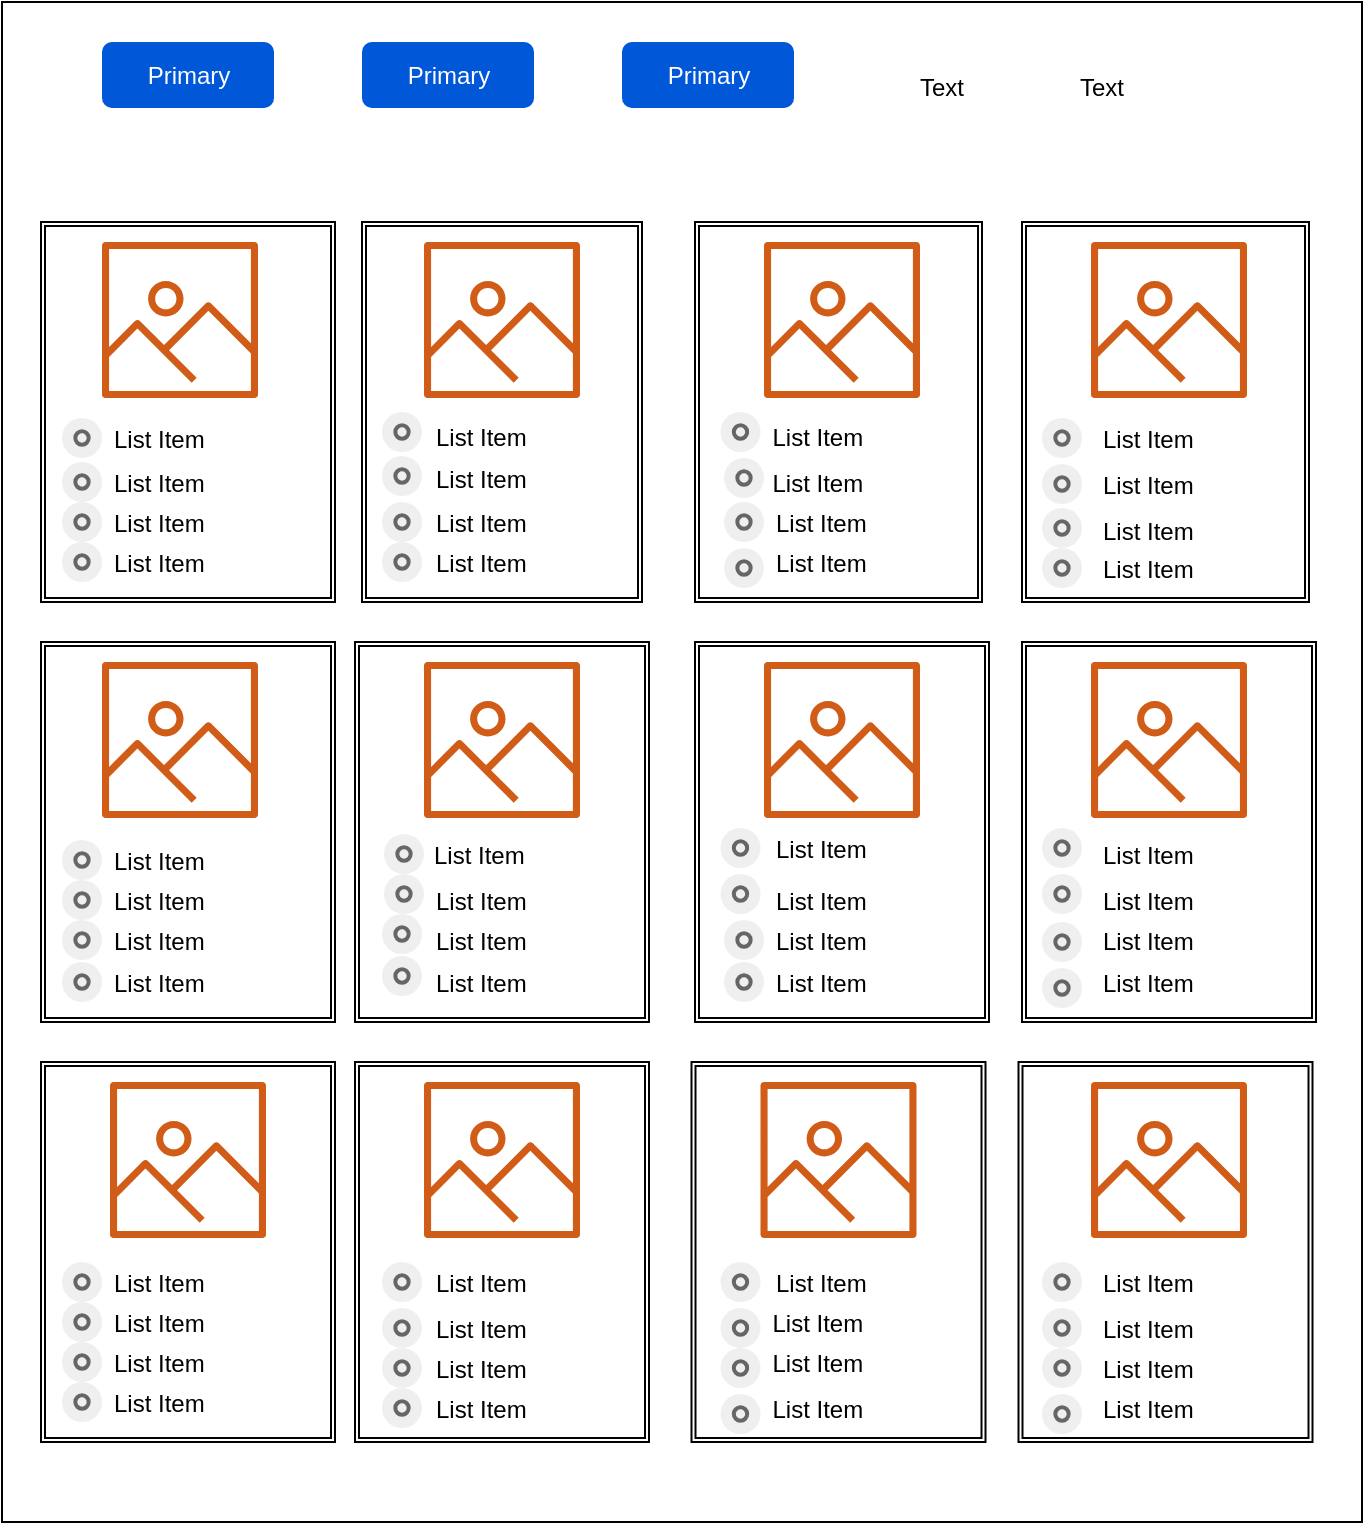 <mxfile version="14.9.4" type="device"><diagram id="oqb6CwTHSeXL88CDv_b5" name="Page-1"><mxGraphModel dx="1422" dy="780" grid="1" gridSize="10" guides="1" tooltips="1" connect="1" arrows="1" fold="1" page="1" pageScale="1" pageWidth="827" pageHeight="1169" math="0" shadow="0"><root><mxCell id="0"/><mxCell id="1" parent="0"/><mxCell id="Sw4SaibaYH4CuIjbA5TN-2" value="" style="rounded=0;whiteSpace=wrap;html=1;" vertex="1" parent="1"><mxGeometry x="80" y="40" width="680" height="760" as="geometry"/></mxCell><mxCell id="Sw4SaibaYH4CuIjbA5TN-3" value="Primary" style="rounded=1;fillColor=#0057D8;strokeColor=none;html=1;fontColor=#ffffff;align=center;verticalAlign=middle;fontStyle=0;fontSize=12" vertex="1" parent="1"><mxGeometry x="130" y="60" width="86" height="33" as="geometry"/></mxCell><mxCell id="Sw4SaibaYH4CuIjbA5TN-4" value="Primary" style="rounded=1;fillColor=#0057D8;strokeColor=none;html=1;fontColor=#ffffff;align=center;verticalAlign=middle;fontStyle=0;fontSize=12" vertex="1" parent="1"><mxGeometry x="260" y="60" width="86" height="33" as="geometry"/></mxCell><mxCell id="Sw4SaibaYH4CuIjbA5TN-5" value="Primary" style="rounded=1;fillColor=#0057D8;strokeColor=none;html=1;fontColor=#ffffff;align=center;verticalAlign=middle;fontStyle=0;fontSize=12" vertex="1" parent="1"><mxGeometry x="390" y="60" width="86" height="33" as="geometry"/></mxCell><mxCell id="Sw4SaibaYH4CuIjbA5TN-6" value="Text" style="text;html=1;strokeColor=none;fillColor=none;align=center;verticalAlign=middle;whiteSpace=wrap;rounded=0;" vertex="1" parent="1"><mxGeometry x="530" y="73" width="40" height="20" as="geometry"/></mxCell><mxCell id="Sw4SaibaYH4CuIjbA5TN-7" value="Text" style="text;html=1;strokeColor=none;fillColor=none;align=center;verticalAlign=middle;whiteSpace=wrap;rounded=0;" vertex="1" parent="1"><mxGeometry x="610" y="73" width="40" height="20" as="geometry"/></mxCell><mxCell id="Sw4SaibaYH4CuIjbA5TN-18" value="" style="shape=ext;double=1;rounded=0;whiteSpace=wrap;html=1;" vertex="1" parent="1"><mxGeometry x="99.5" y="150" width="147" height="190" as="geometry"/></mxCell><mxCell id="Sw4SaibaYH4CuIjbA5TN-19" value="" style="shape=ext;double=1;rounded=0;whiteSpace=wrap;html=1;" vertex="1" parent="1"><mxGeometry x="260" y="150" width="140" height="190" as="geometry"/></mxCell><mxCell id="Sw4SaibaYH4CuIjbA5TN-20" value="" style="shape=ext;double=1;rounded=0;whiteSpace=wrap;html=1;" vertex="1" parent="1"><mxGeometry x="426.5" y="150" width="143.5" height="190" as="geometry"/></mxCell><mxCell id="Sw4SaibaYH4CuIjbA5TN-21" value="" style="shape=ext;double=1;rounded=0;whiteSpace=wrap;html=1;" vertex="1" parent="1"><mxGeometry x="590" y="150" width="143.5" height="190" as="geometry"/></mxCell><mxCell id="Sw4SaibaYH4CuIjbA5TN-22" value="" style="shape=ext;double=1;rounded=0;whiteSpace=wrap;html=1;" vertex="1" parent="1"><mxGeometry x="99.5" y="360" width="147" height="190" as="geometry"/></mxCell><mxCell id="Sw4SaibaYH4CuIjbA5TN-23" value="" style="shape=ext;double=1;rounded=0;whiteSpace=wrap;html=1;" vertex="1" parent="1"><mxGeometry x="256.5" y="360" width="147" height="190" as="geometry"/></mxCell><mxCell id="Sw4SaibaYH4CuIjbA5TN-24" value="" style="shape=ext;double=1;rounded=0;whiteSpace=wrap;html=1;" vertex="1" parent="1"><mxGeometry x="426.5" y="360" width="147" height="190" as="geometry"/></mxCell><mxCell id="Sw4SaibaYH4CuIjbA5TN-25" value="" style="shape=ext;double=1;rounded=0;whiteSpace=wrap;html=1;" vertex="1" parent="1"><mxGeometry x="590" y="360" width="147" height="190" as="geometry"/></mxCell><mxCell id="Sw4SaibaYH4CuIjbA5TN-26" value="" style="shape=ext;double=1;rounded=0;whiteSpace=wrap;html=1;" vertex="1" parent="1"><mxGeometry x="99.5" y="570" width="147" height="190" as="geometry"/></mxCell><mxCell id="Sw4SaibaYH4CuIjbA5TN-27" value="" style="shape=ext;double=1;rounded=0;whiteSpace=wrap;html=1;" vertex="1" parent="1"><mxGeometry x="256.5" y="570" width="147" height="190" as="geometry"/></mxCell><mxCell id="Sw4SaibaYH4CuIjbA5TN-28" value="" style="shape=ext;double=1;rounded=0;whiteSpace=wrap;html=1;" vertex="1" parent="1"><mxGeometry x="424.75" y="570" width="147" height="190" as="geometry"/></mxCell><mxCell id="Sw4SaibaYH4CuIjbA5TN-29" value="" style="shape=ext;double=1;rounded=0;whiteSpace=wrap;html=1;" vertex="1" parent="1"><mxGeometry x="588.25" y="570" width="147" height="190" as="geometry"/></mxCell><mxCell id="Sw4SaibaYH4CuIjbA5TN-30" value="" style="outlineConnect=0;fontColor=#232F3E;gradientColor=none;fillColor=#D05C17;strokeColor=none;dashed=0;verticalLabelPosition=bottom;verticalAlign=top;align=center;html=1;fontSize=12;fontStyle=0;aspect=fixed;pointerEvents=1;shape=mxgraph.aws4.container_registry_image;" vertex="1" parent="1"><mxGeometry x="130" y="160" width="78" height="78" as="geometry"/></mxCell><mxCell id="Sw4SaibaYH4CuIjbA5TN-31" value="" style="outlineConnect=0;fontColor=#232F3E;gradientColor=none;fillColor=#D05C17;strokeColor=none;dashed=0;verticalLabelPosition=bottom;verticalAlign=top;align=center;html=1;fontSize=12;fontStyle=0;aspect=fixed;pointerEvents=1;shape=mxgraph.aws4.container_registry_image;" vertex="1" parent="1"><mxGeometry x="291" y="160" width="78" height="78" as="geometry"/></mxCell><mxCell id="Sw4SaibaYH4CuIjbA5TN-32" value="" style="outlineConnect=0;fontColor=#232F3E;gradientColor=none;fillColor=#D05C17;strokeColor=none;dashed=0;verticalLabelPosition=bottom;verticalAlign=top;align=center;html=1;fontSize=12;fontStyle=0;aspect=fixed;pointerEvents=1;shape=mxgraph.aws4.container_registry_image;" vertex="1" parent="1"><mxGeometry x="461" y="160" width="78" height="78" as="geometry"/></mxCell><mxCell id="Sw4SaibaYH4CuIjbA5TN-33" value="" style="outlineConnect=0;fontColor=#232F3E;gradientColor=none;fillColor=#D05C17;strokeColor=none;dashed=0;verticalLabelPosition=bottom;verticalAlign=top;align=center;html=1;fontSize=12;fontStyle=0;aspect=fixed;pointerEvents=1;shape=mxgraph.aws4.container_registry_image;" vertex="1" parent="1"><mxGeometry x="624.5" y="160" width="78" height="78" as="geometry"/></mxCell><mxCell id="Sw4SaibaYH4CuIjbA5TN-34" value="" style="outlineConnect=0;fontColor=#232F3E;gradientColor=none;fillColor=#D05C17;strokeColor=none;dashed=0;verticalLabelPosition=bottom;verticalAlign=top;align=center;html=1;fontSize=12;fontStyle=0;aspect=fixed;pointerEvents=1;shape=mxgraph.aws4.container_registry_image;" vertex="1" parent="1"><mxGeometry x="130" y="370" width="78" height="78" as="geometry"/></mxCell><mxCell id="Sw4SaibaYH4CuIjbA5TN-35" value="" style="outlineConnect=0;fontColor=#232F3E;gradientColor=none;fillColor=#D05C17;strokeColor=none;dashed=0;verticalLabelPosition=bottom;verticalAlign=top;align=center;html=1;fontSize=12;fontStyle=0;aspect=fixed;pointerEvents=1;shape=mxgraph.aws4.container_registry_image;" vertex="1" parent="1"><mxGeometry x="291" y="370" width="78" height="78" as="geometry"/></mxCell><mxCell id="Sw4SaibaYH4CuIjbA5TN-36" value="" style="outlineConnect=0;fontColor=#232F3E;gradientColor=none;fillColor=#D05C17;strokeColor=none;dashed=0;verticalLabelPosition=bottom;verticalAlign=top;align=center;html=1;fontSize=12;fontStyle=0;aspect=fixed;pointerEvents=1;shape=mxgraph.aws4.container_registry_image;" vertex="1" parent="1"><mxGeometry x="461" y="370" width="78" height="78" as="geometry"/></mxCell><mxCell id="Sw4SaibaYH4CuIjbA5TN-37" value="" style="outlineConnect=0;fontColor=#232F3E;gradientColor=none;fillColor=#D05C17;strokeColor=none;dashed=0;verticalLabelPosition=bottom;verticalAlign=top;align=center;html=1;fontSize=12;fontStyle=0;aspect=fixed;pointerEvents=1;shape=mxgraph.aws4.container_registry_image;" vertex="1" parent="1"><mxGeometry x="624.5" y="370" width="78" height="78" as="geometry"/></mxCell><mxCell id="Sw4SaibaYH4CuIjbA5TN-38" value="" style="outlineConnect=0;fontColor=#232F3E;gradientColor=none;fillColor=#D05C17;strokeColor=none;dashed=0;verticalLabelPosition=bottom;verticalAlign=top;align=center;html=1;fontSize=12;fontStyle=0;aspect=fixed;pointerEvents=1;shape=mxgraph.aws4.container_registry_image;" vertex="1" parent="1"><mxGeometry x="134" y="580" width="78" height="78" as="geometry"/></mxCell><mxCell id="Sw4SaibaYH4CuIjbA5TN-39" value="" style="outlineConnect=0;fontColor=#232F3E;gradientColor=none;fillColor=#D05C17;strokeColor=none;dashed=0;verticalLabelPosition=bottom;verticalAlign=top;align=center;html=1;fontSize=12;fontStyle=0;aspect=fixed;pointerEvents=1;shape=mxgraph.aws4.container_registry_image;" vertex="1" parent="1"><mxGeometry x="291" y="580" width="78" height="78" as="geometry"/></mxCell><mxCell id="Sw4SaibaYH4CuIjbA5TN-40" value="" style="outlineConnect=0;fontColor=#232F3E;gradientColor=none;fillColor=#D05C17;strokeColor=none;dashed=0;verticalLabelPosition=bottom;verticalAlign=top;align=center;html=1;fontSize=12;fontStyle=0;aspect=fixed;pointerEvents=1;shape=mxgraph.aws4.container_registry_image;" vertex="1" parent="1"><mxGeometry x="459.25" y="580" width="78" height="78" as="geometry"/></mxCell><mxCell id="Sw4SaibaYH4CuIjbA5TN-41" value="" style="outlineConnect=0;fontColor=#232F3E;gradientColor=none;fillColor=#D05C17;strokeColor=none;dashed=0;verticalLabelPosition=bottom;verticalAlign=top;align=center;html=1;fontSize=12;fontStyle=0;aspect=fixed;pointerEvents=1;shape=mxgraph.aws4.container_registry_image;" vertex="1" parent="1"><mxGeometry x="624.5" y="580" width="78" height="78" as="geometry"/></mxCell><mxCell id="Sw4SaibaYH4CuIjbA5TN-42" value="" style="shape=ellipse;labelPosition=right;align=left;strokeColor=none;fillColor=#666666;opacity=10;" vertex="1" parent="1"><mxGeometry x="110" y="270" width="20" height="20" as="geometry"/></mxCell><mxCell id="Sw4SaibaYH4CuIjbA5TN-43" value="" style="dashed=0;labelPosition=right;align=left;shape=mxgraph.gmdl.radiobutton;strokeColor=#666666;fillColor=none;strokeWidth=2;" vertex="1" parent="Sw4SaibaYH4CuIjbA5TN-42"><mxGeometry x="6.667" y="6.667" width="6.667" height="6.667" as="geometry"/></mxCell><mxCell id="Sw4SaibaYH4CuIjbA5TN-44" value="" style="shape=ellipse;labelPosition=right;align=left;strokeColor=none;fillColor=#666666;opacity=10;" vertex="1" parent="1"><mxGeometry x="110" y="290" width="20" height="20" as="geometry"/></mxCell><mxCell id="Sw4SaibaYH4CuIjbA5TN-45" value="" style="dashed=0;labelPosition=right;align=left;shape=mxgraph.gmdl.radiobutton;strokeColor=#666666;fillColor=none;strokeWidth=2;" vertex="1" parent="Sw4SaibaYH4CuIjbA5TN-44"><mxGeometry x="6.667" y="6.667" width="6.667" height="6.667" as="geometry"/></mxCell><mxCell id="Sw4SaibaYH4CuIjbA5TN-46" value="" style="shape=ellipse;labelPosition=right;align=left;strokeColor=none;fillColor=#666666;opacity=10;" vertex="1" parent="1"><mxGeometry x="110" y="310" width="20" height="20" as="geometry"/></mxCell><mxCell id="Sw4SaibaYH4CuIjbA5TN-47" value="" style="dashed=0;labelPosition=right;align=left;shape=mxgraph.gmdl.radiobutton;strokeColor=#666666;fillColor=none;strokeWidth=2;" vertex="1" parent="Sw4SaibaYH4CuIjbA5TN-46"><mxGeometry x="6.667" y="6.667" width="6.667" height="6.667" as="geometry"/></mxCell><mxCell id="Sw4SaibaYH4CuIjbA5TN-48" value="" style="shape=ellipse;labelPosition=right;align=left;strokeColor=none;fillColor=#666666;opacity=10;" vertex="1" parent="1"><mxGeometry x="110" y="248" width="20" height="20" as="geometry"/></mxCell><mxCell id="Sw4SaibaYH4CuIjbA5TN-49" value="" style="dashed=0;labelPosition=right;align=left;shape=mxgraph.gmdl.radiobutton;strokeColor=#666666;fillColor=none;strokeWidth=2;" vertex="1" parent="Sw4SaibaYH4CuIjbA5TN-48"><mxGeometry x="6.667" y="6.667" width="6.667" height="6.667" as="geometry"/></mxCell><mxCell id="Sw4SaibaYH4CuIjbA5TN-51" value="List Item" style="text;strokeColor=none;fillColor=none;align=left;verticalAlign=top;spacingLeft=4;spacingRight=4;overflow=hidden;rotatable=0;points=[[0,0.5],[1,0.5]];portConstraint=eastwest;" vertex="1" parent="1"><mxGeometry x="130" y="245" width="60" height="26" as="geometry"/></mxCell><mxCell id="Sw4SaibaYH4CuIjbA5TN-52" value="List Item" style="text;strokeColor=none;fillColor=none;align=left;verticalAlign=top;spacingLeft=4;spacingRight=4;overflow=hidden;rotatable=0;points=[[0,0.5],[1,0.5]];portConstraint=eastwest;" vertex="1" parent="1"><mxGeometry x="130" y="267" width="60" height="26" as="geometry"/></mxCell><mxCell id="Sw4SaibaYH4CuIjbA5TN-53" value="List Item" style="text;strokeColor=none;fillColor=none;align=left;verticalAlign=top;spacingLeft=4;spacingRight=4;overflow=hidden;rotatable=0;points=[[0,0.5],[1,0.5]];portConstraint=eastwest;" vertex="1" parent="1"><mxGeometry x="130" y="287" width="60" height="26" as="geometry"/></mxCell><mxCell id="Sw4SaibaYH4CuIjbA5TN-54" value="List Item" style="text;strokeColor=none;fillColor=none;align=left;verticalAlign=top;spacingLeft=4;spacingRight=4;overflow=hidden;rotatable=0;points=[[0,0.5],[1,0.5]];portConstraint=eastwest;" vertex="1" parent="1"><mxGeometry x="130" y="307" width="60" height="26" as="geometry"/></mxCell><mxCell id="Sw4SaibaYH4CuIjbA5TN-56" value="" style="shape=ellipse;labelPosition=right;align=left;strokeColor=none;fillColor=#666666;opacity=10;" vertex="1" parent="1"><mxGeometry x="270" y="245" width="20" height="20" as="geometry"/></mxCell><mxCell id="Sw4SaibaYH4CuIjbA5TN-57" value="" style="dashed=0;labelPosition=right;align=left;shape=mxgraph.gmdl.radiobutton;strokeColor=#666666;fillColor=none;strokeWidth=2;" vertex="1" parent="Sw4SaibaYH4CuIjbA5TN-56"><mxGeometry x="6.667" y="6.667" width="6.667" height="6.667" as="geometry"/></mxCell><mxCell id="Sw4SaibaYH4CuIjbA5TN-58" value="" style="shape=ellipse;labelPosition=right;align=left;strokeColor=none;fillColor=#666666;opacity=10;" vertex="1" parent="1"><mxGeometry x="270" y="267" width="20" height="20" as="geometry"/></mxCell><mxCell id="Sw4SaibaYH4CuIjbA5TN-59" value="" style="dashed=0;labelPosition=right;align=left;shape=mxgraph.gmdl.radiobutton;strokeColor=#666666;fillColor=none;strokeWidth=2;" vertex="1" parent="Sw4SaibaYH4CuIjbA5TN-58"><mxGeometry x="6.667" y="6.667" width="6.667" height="6.667" as="geometry"/></mxCell><mxCell id="Sw4SaibaYH4CuIjbA5TN-60" value="" style="shape=ellipse;labelPosition=right;align=left;strokeColor=none;fillColor=#666666;opacity=10;" vertex="1" parent="1"><mxGeometry x="270" y="290" width="20" height="20" as="geometry"/></mxCell><mxCell id="Sw4SaibaYH4CuIjbA5TN-61" value="" style="dashed=0;labelPosition=right;align=left;shape=mxgraph.gmdl.radiobutton;strokeColor=#666666;fillColor=none;strokeWidth=2;" vertex="1" parent="Sw4SaibaYH4CuIjbA5TN-60"><mxGeometry x="6.667" y="6.667" width="6.667" height="6.667" as="geometry"/></mxCell><mxCell id="Sw4SaibaYH4CuIjbA5TN-62" value="" style="shape=ellipse;labelPosition=right;align=left;strokeColor=none;fillColor=#666666;opacity=10;" vertex="1" parent="1"><mxGeometry x="270" y="310" width="20" height="20" as="geometry"/></mxCell><mxCell id="Sw4SaibaYH4CuIjbA5TN-63" value="" style="dashed=0;labelPosition=right;align=left;shape=mxgraph.gmdl.radiobutton;strokeColor=#666666;fillColor=none;strokeWidth=2;" vertex="1" parent="Sw4SaibaYH4CuIjbA5TN-62"><mxGeometry x="6.667" y="6.667" width="6.667" height="6.667" as="geometry"/></mxCell><mxCell id="Sw4SaibaYH4CuIjbA5TN-64" value="List Item" style="text;strokeColor=none;fillColor=none;align=left;verticalAlign=top;spacingLeft=4;spacingRight=4;overflow=hidden;rotatable=0;points=[[0,0.5],[1,0.5]];portConstraint=eastwest;" vertex="1" parent="1"><mxGeometry x="291" y="244" width="60" height="26" as="geometry"/></mxCell><mxCell id="Sw4SaibaYH4CuIjbA5TN-65" value="List Item" style="text;strokeColor=none;fillColor=none;align=left;verticalAlign=top;spacingLeft=4;spacingRight=4;overflow=hidden;rotatable=0;points=[[0,0.5],[1,0.5]];portConstraint=eastwest;" vertex="1" parent="1"><mxGeometry x="291" y="265" width="60" height="26" as="geometry"/></mxCell><mxCell id="Sw4SaibaYH4CuIjbA5TN-66" value="List Item" style="text;strokeColor=none;fillColor=none;align=left;verticalAlign=top;spacingLeft=4;spacingRight=4;overflow=hidden;rotatable=0;points=[[0,0.5],[1,0.5]];portConstraint=eastwest;" vertex="1" parent="1"><mxGeometry x="291" y="287" width="60" height="26" as="geometry"/></mxCell><mxCell id="Sw4SaibaYH4CuIjbA5TN-67" value="List Item" style="text;strokeColor=none;fillColor=none;align=left;verticalAlign=top;spacingLeft=4;spacingRight=4;overflow=hidden;rotatable=0;points=[[0,0.5],[1,0.5]];portConstraint=eastwest;" vertex="1" parent="1"><mxGeometry x="291" y="307" width="60" height="26" as="geometry"/></mxCell><mxCell id="Sw4SaibaYH4CuIjbA5TN-68" value="" style="shape=ellipse;labelPosition=right;align=left;strokeColor=none;fillColor=#666666;opacity=10;" vertex="1" parent="1"><mxGeometry x="439.25" y="245" width="20" height="20" as="geometry"/></mxCell><mxCell id="Sw4SaibaYH4CuIjbA5TN-69" value="" style="dashed=0;labelPosition=right;align=left;shape=mxgraph.gmdl.radiobutton;strokeColor=#666666;fillColor=none;strokeWidth=2;" vertex="1" parent="Sw4SaibaYH4CuIjbA5TN-68"><mxGeometry x="6.667" y="6.667" width="6.667" height="6.667" as="geometry"/></mxCell><mxCell id="Sw4SaibaYH4CuIjbA5TN-70" value="List Item" style="text;strokeColor=none;fillColor=none;align=left;verticalAlign=top;spacingLeft=4;spacingRight=4;overflow=hidden;rotatable=0;points=[[0,0.5],[1,0.5]];portConstraint=eastwest;" vertex="1" parent="1"><mxGeometry x="459.25" y="244" width="60" height="26" as="geometry"/></mxCell><mxCell id="Sw4SaibaYH4CuIjbA5TN-71" value="" style="shape=ellipse;labelPosition=right;align=left;strokeColor=none;fillColor=#666666;opacity=10;" vertex="1" parent="1"><mxGeometry x="441" y="268" width="20" height="20" as="geometry"/></mxCell><mxCell id="Sw4SaibaYH4CuIjbA5TN-72" value="" style="dashed=0;labelPosition=right;align=left;shape=mxgraph.gmdl.radiobutton;strokeColor=#666666;fillColor=none;strokeWidth=2;" vertex="1" parent="Sw4SaibaYH4CuIjbA5TN-71"><mxGeometry x="6.667" y="6.667" width="6.667" height="6.667" as="geometry"/></mxCell><mxCell id="Sw4SaibaYH4CuIjbA5TN-73" value="" style="shape=ellipse;labelPosition=right;align=left;strokeColor=none;fillColor=#666666;opacity=10;" vertex="1" parent="1"><mxGeometry x="441" y="290" width="20" height="20" as="geometry"/></mxCell><mxCell id="Sw4SaibaYH4CuIjbA5TN-74" value="" style="dashed=0;labelPosition=right;align=left;shape=mxgraph.gmdl.radiobutton;strokeColor=#666666;fillColor=none;strokeWidth=2;" vertex="1" parent="Sw4SaibaYH4CuIjbA5TN-73"><mxGeometry x="6.667" y="6.667" width="6.667" height="6.667" as="geometry"/></mxCell><mxCell id="Sw4SaibaYH4CuIjbA5TN-75" value="" style="shape=ellipse;labelPosition=right;align=left;strokeColor=none;fillColor=#666666;opacity=10;" vertex="1" parent="1"><mxGeometry x="441" y="313" width="20" height="20" as="geometry"/></mxCell><mxCell id="Sw4SaibaYH4CuIjbA5TN-76" value="" style="dashed=0;labelPosition=right;align=left;shape=mxgraph.gmdl.radiobutton;strokeColor=#666666;fillColor=none;strokeWidth=2;" vertex="1" parent="Sw4SaibaYH4CuIjbA5TN-75"><mxGeometry x="6.667" y="6.667" width="6.667" height="6.667" as="geometry"/></mxCell><mxCell id="Sw4SaibaYH4CuIjbA5TN-77" value="List Item" style="text;strokeColor=none;fillColor=none;align=left;verticalAlign=top;spacingLeft=4;spacingRight=4;overflow=hidden;rotatable=0;points=[[0,0.5],[1,0.5]];portConstraint=eastwest;" vertex="1" parent="1"><mxGeometry x="459.25" y="267" width="60" height="26" as="geometry"/></mxCell><mxCell id="Sw4SaibaYH4CuIjbA5TN-78" value="List Item" style="text;strokeColor=none;fillColor=none;align=left;verticalAlign=top;spacingLeft=4;spacingRight=4;overflow=hidden;rotatable=0;points=[[0,0.5],[1,0.5]];portConstraint=eastwest;" vertex="1" parent="1"><mxGeometry x="461" y="287" width="60" height="26" as="geometry"/></mxCell><mxCell id="Sw4SaibaYH4CuIjbA5TN-79" value="List Item" style="text;strokeColor=none;fillColor=none;align=left;verticalAlign=top;spacingLeft=4;spacingRight=4;overflow=hidden;rotatable=0;points=[[0,0.5],[1,0.5]];portConstraint=eastwest;" vertex="1" parent="1"><mxGeometry x="461" y="307" width="60" height="26" as="geometry"/></mxCell><mxCell id="Sw4SaibaYH4CuIjbA5TN-81" value="" style="shape=ellipse;labelPosition=right;align=left;strokeColor=none;fillColor=#666666;opacity=10;" vertex="1" parent="1"><mxGeometry x="600" y="248" width="20" height="20" as="geometry"/></mxCell><mxCell id="Sw4SaibaYH4CuIjbA5TN-82" value="" style="dashed=0;labelPosition=right;align=left;shape=mxgraph.gmdl.radiobutton;strokeColor=#666666;fillColor=none;strokeWidth=2;" vertex="1" parent="Sw4SaibaYH4CuIjbA5TN-81"><mxGeometry x="6.667" y="6.667" width="6.667" height="6.667" as="geometry"/></mxCell><mxCell id="Sw4SaibaYH4CuIjbA5TN-83" value="List Item" style="text;strokeColor=none;fillColor=none;align=left;verticalAlign=top;spacingLeft=4;spacingRight=4;overflow=hidden;rotatable=0;points=[[0,0.5],[1,0.5]];portConstraint=eastwest;" vertex="1" parent="1"><mxGeometry x="624.5" y="245" width="60" height="26" as="geometry"/></mxCell><mxCell id="Sw4SaibaYH4CuIjbA5TN-84" value="" style="shape=ellipse;labelPosition=right;align=left;strokeColor=none;fillColor=#666666;opacity=10;" vertex="1" parent="1"><mxGeometry x="600" y="271" width="20" height="20" as="geometry"/></mxCell><mxCell id="Sw4SaibaYH4CuIjbA5TN-85" value="" style="dashed=0;labelPosition=right;align=left;shape=mxgraph.gmdl.radiobutton;strokeColor=#666666;fillColor=none;strokeWidth=2;" vertex="1" parent="Sw4SaibaYH4CuIjbA5TN-84"><mxGeometry x="6.667" y="6.667" width="6.667" height="6.667" as="geometry"/></mxCell><mxCell id="Sw4SaibaYH4CuIjbA5TN-86" value="List Item" style="text;strokeColor=none;fillColor=none;align=left;verticalAlign=top;spacingLeft=4;spacingRight=4;overflow=hidden;rotatable=0;points=[[0,0.5],[1,0.5]];portConstraint=eastwest;" vertex="1" parent="1"><mxGeometry x="624.5" y="268" width="60" height="26" as="geometry"/></mxCell><mxCell id="Sw4SaibaYH4CuIjbA5TN-87" value="List Item" style="text;strokeColor=none;fillColor=none;align=left;verticalAlign=top;spacingLeft=4;spacingRight=4;overflow=hidden;rotatable=0;points=[[0,0.5],[1,0.5]];portConstraint=eastwest;" vertex="1" parent="1"><mxGeometry x="624.5" y="291" width="60" height="26" as="geometry"/></mxCell><mxCell id="Sw4SaibaYH4CuIjbA5TN-88" value="" style="shape=ellipse;labelPosition=right;align=left;strokeColor=none;fillColor=#666666;opacity=10;" vertex="1" parent="1"><mxGeometry x="600" y="293" width="20" height="20" as="geometry"/></mxCell><mxCell id="Sw4SaibaYH4CuIjbA5TN-89" value="" style="dashed=0;labelPosition=right;align=left;shape=mxgraph.gmdl.radiobutton;strokeColor=#666666;fillColor=none;strokeWidth=2;" vertex="1" parent="Sw4SaibaYH4CuIjbA5TN-88"><mxGeometry x="6.667" y="6.667" width="6.667" height="6.667" as="geometry"/></mxCell><mxCell id="Sw4SaibaYH4CuIjbA5TN-90" value="" style="shape=ellipse;labelPosition=right;align=left;strokeColor=none;fillColor=#666666;opacity=10;" vertex="1" parent="1"><mxGeometry x="600" y="313" width="20" height="20" as="geometry"/></mxCell><mxCell id="Sw4SaibaYH4CuIjbA5TN-91" value="" style="dashed=0;labelPosition=right;align=left;shape=mxgraph.gmdl.radiobutton;strokeColor=#666666;fillColor=none;strokeWidth=2;" vertex="1" parent="Sw4SaibaYH4CuIjbA5TN-90"><mxGeometry x="6.667" y="6.667" width="6.667" height="6.667" as="geometry"/></mxCell><mxCell id="Sw4SaibaYH4CuIjbA5TN-92" value="List Item" style="text;strokeColor=none;fillColor=none;align=left;verticalAlign=top;spacingLeft=4;spacingRight=4;overflow=hidden;rotatable=0;points=[[0,0.5],[1,0.5]];portConstraint=eastwest;" vertex="1" parent="1"><mxGeometry x="624.5" y="310" width="60" height="26" as="geometry"/></mxCell><mxCell id="Sw4SaibaYH4CuIjbA5TN-93" value="" style="shape=ellipse;labelPosition=right;align=left;strokeColor=none;fillColor=#666666;opacity=10;" vertex="1" parent="1"><mxGeometry x="110" y="459" width="20" height="20" as="geometry"/></mxCell><mxCell id="Sw4SaibaYH4CuIjbA5TN-94" value="" style="dashed=0;labelPosition=right;align=left;shape=mxgraph.gmdl.radiobutton;strokeColor=#666666;fillColor=none;strokeWidth=2;" vertex="1" parent="Sw4SaibaYH4CuIjbA5TN-93"><mxGeometry x="6.667" y="6.667" width="6.667" height="6.667" as="geometry"/></mxCell><mxCell id="Sw4SaibaYH4CuIjbA5TN-95" value="" style="shape=ellipse;labelPosition=right;align=left;strokeColor=none;fillColor=#666666;opacity=10;" vertex="1" parent="1"><mxGeometry x="110" y="479" width="20" height="20" as="geometry"/></mxCell><mxCell id="Sw4SaibaYH4CuIjbA5TN-96" value="" style="dashed=0;labelPosition=right;align=left;shape=mxgraph.gmdl.radiobutton;strokeColor=#666666;fillColor=none;strokeWidth=2;" vertex="1" parent="Sw4SaibaYH4CuIjbA5TN-95"><mxGeometry x="6.667" y="6.667" width="6.667" height="6.667" as="geometry"/></mxCell><mxCell id="Sw4SaibaYH4CuIjbA5TN-97" value="" style="shape=ellipse;labelPosition=right;align=left;strokeColor=none;fillColor=#666666;opacity=10;" vertex="1" parent="1"><mxGeometry x="110" y="499" width="20" height="20" as="geometry"/></mxCell><mxCell id="Sw4SaibaYH4CuIjbA5TN-98" value="" style="dashed=0;labelPosition=right;align=left;shape=mxgraph.gmdl.radiobutton;strokeColor=#666666;fillColor=none;strokeWidth=2;" vertex="1" parent="Sw4SaibaYH4CuIjbA5TN-97"><mxGeometry x="6.667" y="6.667" width="6.667" height="6.667" as="geometry"/></mxCell><mxCell id="Sw4SaibaYH4CuIjbA5TN-99" value="" style="shape=ellipse;labelPosition=right;align=left;strokeColor=none;fillColor=#666666;opacity=10;" vertex="1" parent="1"><mxGeometry x="110" y="520" width="20" height="20" as="geometry"/></mxCell><mxCell id="Sw4SaibaYH4CuIjbA5TN-100" value="" style="dashed=0;labelPosition=right;align=left;shape=mxgraph.gmdl.radiobutton;strokeColor=#666666;fillColor=none;strokeWidth=2;" vertex="1" parent="Sw4SaibaYH4CuIjbA5TN-99"><mxGeometry x="6.667" y="6.667" width="6.667" height="6.667" as="geometry"/></mxCell><mxCell id="Sw4SaibaYH4CuIjbA5TN-101" value="List Item" style="text;strokeColor=none;fillColor=none;align=left;verticalAlign=top;spacingLeft=4;spacingRight=4;overflow=hidden;rotatable=0;points=[[0,0.5],[1,0.5]];portConstraint=eastwest;" vertex="1" parent="1"><mxGeometry x="130" y="456" width="60" height="26" as="geometry"/></mxCell><mxCell id="Sw4SaibaYH4CuIjbA5TN-102" value="List Item" style="text;strokeColor=none;fillColor=none;align=left;verticalAlign=top;spacingLeft=4;spacingRight=4;overflow=hidden;rotatable=0;points=[[0,0.5],[1,0.5]];portConstraint=eastwest;" vertex="1" parent="1"><mxGeometry x="130" y="476" width="60" height="26" as="geometry"/></mxCell><mxCell id="Sw4SaibaYH4CuIjbA5TN-103" value="List Item" style="text;strokeColor=none;fillColor=none;align=left;verticalAlign=top;spacingLeft=4;spacingRight=4;overflow=hidden;rotatable=0;points=[[0,0.5],[1,0.5]];portConstraint=eastwest;" vertex="1" parent="1"><mxGeometry x="130" y="496" width="60" height="26" as="geometry"/></mxCell><mxCell id="Sw4SaibaYH4CuIjbA5TN-104" value="List Item" style="text;strokeColor=none;fillColor=none;align=left;verticalAlign=top;spacingLeft=4;spacingRight=4;overflow=hidden;rotatable=0;points=[[0,0.5],[1,0.5]];portConstraint=eastwest;" vertex="1" parent="1"><mxGeometry x="130" y="517" width="60" height="26" as="geometry"/></mxCell><mxCell id="Sw4SaibaYH4CuIjbA5TN-105" value="" style="shape=ellipse;labelPosition=right;align=left;strokeColor=none;fillColor=#666666;opacity=10;" vertex="1" parent="1"><mxGeometry x="271" y="456" width="20" height="20" as="geometry"/></mxCell><mxCell id="Sw4SaibaYH4CuIjbA5TN-106" value="" style="dashed=0;labelPosition=right;align=left;shape=mxgraph.gmdl.radiobutton;strokeColor=#666666;fillColor=none;strokeWidth=2;" vertex="1" parent="Sw4SaibaYH4CuIjbA5TN-105"><mxGeometry x="6.667" y="6.667" width="6.667" height="6.667" as="geometry"/></mxCell><mxCell id="Sw4SaibaYH4CuIjbA5TN-107" value="" style="shape=ellipse;labelPosition=right;align=left;strokeColor=none;fillColor=#666666;opacity=10;" vertex="1" parent="1"><mxGeometry x="271" y="476" width="20" height="20" as="geometry"/></mxCell><mxCell id="Sw4SaibaYH4CuIjbA5TN-108" value="" style="dashed=0;labelPosition=right;align=left;shape=mxgraph.gmdl.radiobutton;strokeColor=#666666;fillColor=none;strokeWidth=2;" vertex="1" parent="Sw4SaibaYH4CuIjbA5TN-107"><mxGeometry x="6.667" y="6.667" width="6.667" height="6.667" as="geometry"/></mxCell><mxCell id="Sw4SaibaYH4CuIjbA5TN-109" value="" style="shape=ellipse;labelPosition=right;align=left;strokeColor=none;fillColor=#666666;opacity=10;" vertex="1" parent="1"><mxGeometry x="270" y="496" width="20" height="20" as="geometry"/></mxCell><mxCell id="Sw4SaibaYH4CuIjbA5TN-110" value="" style="dashed=0;labelPosition=right;align=left;shape=mxgraph.gmdl.radiobutton;strokeColor=#666666;fillColor=none;strokeWidth=2;" vertex="1" parent="Sw4SaibaYH4CuIjbA5TN-109"><mxGeometry x="6.667" y="6.667" width="6.667" height="6.667" as="geometry"/></mxCell><mxCell id="Sw4SaibaYH4CuIjbA5TN-111" value="" style="shape=ellipse;labelPosition=right;align=left;strokeColor=none;fillColor=#666666;opacity=10;" vertex="1" parent="1"><mxGeometry x="270" y="517" width="20" height="20" as="geometry"/></mxCell><mxCell id="Sw4SaibaYH4CuIjbA5TN-112" value="" style="dashed=0;labelPosition=right;align=left;shape=mxgraph.gmdl.radiobutton;strokeColor=#666666;fillColor=none;strokeWidth=2;" vertex="1" parent="Sw4SaibaYH4CuIjbA5TN-111"><mxGeometry x="6.667" y="6.667" width="6.667" height="6.667" as="geometry"/></mxCell><mxCell id="Sw4SaibaYH4CuIjbA5TN-113" value="List Item" style="text;strokeColor=none;fillColor=none;align=left;verticalAlign=top;spacingLeft=4;spacingRight=4;overflow=hidden;rotatable=0;points=[[0,0.5],[1,0.5]];portConstraint=eastwest;" vertex="1" parent="1"><mxGeometry x="290" y="453" width="60" height="26" as="geometry"/></mxCell><mxCell id="Sw4SaibaYH4CuIjbA5TN-114" value="List Item" style="text;strokeColor=none;fillColor=none;align=left;verticalAlign=top;spacingLeft=4;spacingRight=4;overflow=hidden;rotatable=0;points=[[0,0.5],[1,0.5]];portConstraint=eastwest;" vertex="1" parent="1"><mxGeometry x="291" y="476" width="60" height="26" as="geometry"/></mxCell><mxCell id="Sw4SaibaYH4CuIjbA5TN-115" value="List Item" style="text;strokeColor=none;fillColor=none;align=left;verticalAlign=top;spacingLeft=4;spacingRight=4;overflow=hidden;rotatable=0;points=[[0,0.5],[1,0.5]];portConstraint=eastwest;" vertex="1" parent="1"><mxGeometry x="291" y="496" width="60" height="26" as="geometry"/></mxCell><mxCell id="Sw4SaibaYH4CuIjbA5TN-116" value="List Item" style="text;strokeColor=none;fillColor=none;align=left;verticalAlign=top;spacingLeft=4;spacingRight=4;overflow=hidden;rotatable=0;points=[[0,0.5],[1,0.5]];portConstraint=eastwest;" vertex="1" parent="1"><mxGeometry x="291" y="517" width="60" height="26" as="geometry"/></mxCell><mxCell id="Sw4SaibaYH4CuIjbA5TN-117" value="" style="shape=ellipse;labelPosition=right;align=left;strokeColor=none;fillColor=#666666;opacity=10;" vertex="1" parent="1"><mxGeometry x="439.25" y="453" width="20" height="20" as="geometry"/></mxCell><mxCell id="Sw4SaibaYH4CuIjbA5TN-118" value="" style="dashed=0;labelPosition=right;align=left;shape=mxgraph.gmdl.radiobutton;strokeColor=#666666;fillColor=none;strokeWidth=2;" vertex="1" parent="Sw4SaibaYH4CuIjbA5TN-117"><mxGeometry x="6.667" y="6.667" width="6.667" height="6.667" as="geometry"/></mxCell><mxCell id="Sw4SaibaYH4CuIjbA5TN-119" value="" style="shape=ellipse;labelPosition=right;align=left;strokeColor=none;fillColor=#666666;opacity=10;" vertex="1" parent="1"><mxGeometry x="439.25" y="476" width="20" height="20" as="geometry"/></mxCell><mxCell id="Sw4SaibaYH4CuIjbA5TN-120" value="" style="dashed=0;labelPosition=right;align=left;shape=mxgraph.gmdl.radiobutton;strokeColor=#666666;fillColor=none;strokeWidth=2;" vertex="1" parent="Sw4SaibaYH4CuIjbA5TN-119"><mxGeometry x="6.667" y="6.667" width="6.667" height="6.667" as="geometry"/></mxCell><mxCell id="Sw4SaibaYH4CuIjbA5TN-121" value="" style="shape=ellipse;labelPosition=right;align=left;strokeColor=none;fillColor=#666666;opacity=10;" vertex="1" parent="1"><mxGeometry x="441" y="499" width="20" height="20" as="geometry"/></mxCell><mxCell id="Sw4SaibaYH4CuIjbA5TN-122" value="" style="dashed=0;labelPosition=right;align=left;shape=mxgraph.gmdl.radiobutton;strokeColor=#666666;fillColor=none;strokeWidth=2;" vertex="1" parent="Sw4SaibaYH4CuIjbA5TN-121"><mxGeometry x="6.667" y="6.667" width="6.667" height="6.667" as="geometry"/></mxCell><mxCell id="Sw4SaibaYH4CuIjbA5TN-123" value="" style="shape=ellipse;labelPosition=right;align=left;strokeColor=none;fillColor=#666666;opacity=10;" vertex="1" parent="1"><mxGeometry x="441" y="520" width="20" height="20" as="geometry"/></mxCell><mxCell id="Sw4SaibaYH4CuIjbA5TN-124" value="" style="dashed=0;labelPosition=right;align=left;shape=mxgraph.gmdl.radiobutton;strokeColor=#666666;fillColor=none;strokeWidth=2;" vertex="1" parent="Sw4SaibaYH4CuIjbA5TN-123"><mxGeometry x="6.667" y="6.667" width="6.667" height="6.667" as="geometry"/></mxCell><mxCell id="Sw4SaibaYH4CuIjbA5TN-125" value="List Item" style="text;strokeColor=none;fillColor=none;align=left;verticalAlign=top;spacingLeft=4;spacingRight=4;overflow=hidden;rotatable=0;points=[[0,0.5],[1,0.5]];portConstraint=eastwest;" vertex="1" parent="1"><mxGeometry x="461" y="450" width="60" height="26" as="geometry"/></mxCell><mxCell id="Sw4SaibaYH4CuIjbA5TN-126" value="List Item" style="text;strokeColor=none;fillColor=none;align=left;verticalAlign=top;spacingLeft=4;spacingRight=4;overflow=hidden;rotatable=0;points=[[0,0.5],[1,0.5]];portConstraint=eastwest;" vertex="1" parent="1"><mxGeometry x="461" y="476" width="60" height="26" as="geometry"/></mxCell><mxCell id="Sw4SaibaYH4CuIjbA5TN-127" value="List Item" style="text;strokeColor=none;fillColor=none;align=left;verticalAlign=top;spacingLeft=4;spacingRight=4;overflow=hidden;rotatable=0;points=[[0,0.5],[1,0.5]];portConstraint=eastwest;" vertex="1" parent="1"><mxGeometry x="461" y="496" width="60" height="26" as="geometry"/></mxCell><mxCell id="Sw4SaibaYH4CuIjbA5TN-128" value="List Item" style="text;strokeColor=none;fillColor=none;align=left;verticalAlign=top;spacingLeft=4;spacingRight=4;overflow=hidden;rotatable=0;points=[[0,0.5],[1,0.5]];portConstraint=eastwest;" vertex="1" parent="1"><mxGeometry x="461" y="517" width="60" height="26" as="geometry"/></mxCell><mxCell id="Sw4SaibaYH4CuIjbA5TN-129" value="" style="shape=ellipse;labelPosition=right;align=left;strokeColor=none;fillColor=#666666;opacity=10;" vertex="1" parent="1"><mxGeometry x="600" y="453" width="20" height="20" as="geometry"/></mxCell><mxCell id="Sw4SaibaYH4CuIjbA5TN-130" value="" style="dashed=0;labelPosition=right;align=left;shape=mxgraph.gmdl.radiobutton;strokeColor=#666666;fillColor=none;strokeWidth=2;" vertex="1" parent="Sw4SaibaYH4CuIjbA5TN-129"><mxGeometry x="6.667" y="6.667" width="6.667" height="6.667" as="geometry"/></mxCell><mxCell id="Sw4SaibaYH4CuIjbA5TN-131" value="" style="shape=ellipse;labelPosition=right;align=left;strokeColor=none;fillColor=#666666;opacity=10;" vertex="1" parent="1"><mxGeometry x="600" y="476" width="20" height="20" as="geometry"/></mxCell><mxCell id="Sw4SaibaYH4CuIjbA5TN-132" value="" style="dashed=0;labelPosition=right;align=left;shape=mxgraph.gmdl.radiobutton;strokeColor=#666666;fillColor=none;strokeWidth=2;" vertex="1" parent="Sw4SaibaYH4CuIjbA5TN-131"><mxGeometry x="6.667" y="6.667" width="6.667" height="6.667" as="geometry"/></mxCell><mxCell id="Sw4SaibaYH4CuIjbA5TN-133" value="" style="shape=ellipse;labelPosition=right;align=left;strokeColor=none;fillColor=#666666;opacity=10;" vertex="1" parent="1"><mxGeometry x="600" y="500" width="20" height="20" as="geometry"/></mxCell><mxCell id="Sw4SaibaYH4CuIjbA5TN-134" value="" style="dashed=0;labelPosition=right;align=left;shape=mxgraph.gmdl.radiobutton;strokeColor=#666666;fillColor=none;strokeWidth=2;" vertex="1" parent="Sw4SaibaYH4CuIjbA5TN-133"><mxGeometry x="6.667" y="6.667" width="6.667" height="6.667" as="geometry"/></mxCell><mxCell id="Sw4SaibaYH4CuIjbA5TN-135" value="" style="shape=ellipse;labelPosition=right;align=left;strokeColor=none;fillColor=#666666;opacity=10;" vertex="1" parent="1"><mxGeometry x="600" y="523" width="20" height="20" as="geometry"/></mxCell><mxCell id="Sw4SaibaYH4CuIjbA5TN-136" value="" style="dashed=0;labelPosition=right;align=left;shape=mxgraph.gmdl.radiobutton;strokeColor=#666666;fillColor=none;strokeWidth=2;" vertex="1" parent="Sw4SaibaYH4CuIjbA5TN-135"><mxGeometry x="6.667" y="6.667" width="6.667" height="6.667" as="geometry"/></mxCell><mxCell id="Sw4SaibaYH4CuIjbA5TN-137" value="List Item" style="text;strokeColor=none;fillColor=none;align=left;verticalAlign=top;spacingLeft=4;spacingRight=4;overflow=hidden;rotatable=0;points=[[0,0.5],[1,0.5]];portConstraint=eastwest;" vertex="1" parent="1"><mxGeometry x="624.5" y="453" width="60" height="26" as="geometry"/></mxCell><mxCell id="Sw4SaibaYH4CuIjbA5TN-138" value="List Item" style="text;strokeColor=none;fillColor=none;align=left;verticalAlign=top;spacingLeft=4;spacingRight=4;overflow=hidden;rotatable=0;points=[[0,0.5],[1,0.5]];portConstraint=eastwest;" vertex="1" parent="1"><mxGeometry x="624.5" y="476" width="60" height="26" as="geometry"/></mxCell><mxCell id="Sw4SaibaYH4CuIjbA5TN-139" value="List Item" style="text;strokeColor=none;fillColor=none;align=left;verticalAlign=top;spacingLeft=4;spacingRight=4;overflow=hidden;rotatable=0;points=[[0,0.5],[1,0.5]];portConstraint=eastwest;" vertex="1" parent="1"><mxGeometry x="624.5" y="496" width="60" height="26" as="geometry"/></mxCell><mxCell id="Sw4SaibaYH4CuIjbA5TN-140" value="List Item" style="text;strokeColor=none;fillColor=none;align=left;verticalAlign=top;spacingLeft=4;spacingRight=4;overflow=hidden;rotatable=0;points=[[0,0.5],[1,0.5]];portConstraint=eastwest;" vertex="1" parent="1"><mxGeometry x="624.5" y="517" width="60" height="26" as="geometry"/></mxCell><mxCell id="Sw4SaibaYH4CuIjbA5TN-141" value="" style="shape=ellipse;labelPosition=right;align=left;strokeColor=none;fillColor=#666666;opacity=10;" vertex="1" parent="1"><mxGeometry x="110" y="670" width="20" height="20" as="geometry"/></mxCell><mxCell id="Sw4SaibaYH4CuIjbA5TN-142" value="" style="dashed=0;labelPosition=right;align=left;shape=mxgraph.gmdl.radiobutton;strokeColor=#666666;fillColor=none;strokeWidth=2;" vertex="1" parent="Sw4SaibaYH4CuIjbA5TN-141"><mxGeometry x="6.667" y="6.667" width="6.667" height="6.667" as="geometry"/></mxCell><mxCell id="Sw4SaibaYH4CuIjbA5TN-143" value="" style="shape=ellipse;labelPosition=right;align=left;strokeColor=none;fillColor=#666666;opacity=10;" vertex="1" parent="1"><mxGeometry x="110" y="690" width="20" height="20" as="geometry"/></mxCell><mxCell id="Sw4SaibaYH4CuIjbA5TN-144" value="" style="dashed=0;labelPosition=right;align=left;shape=mxgraph.gmdl.radiobutton;strokeColor=#666666;fillColor=none;strokeWidth=2;" vertex="1" parent="Sw4SaibaYH4CuIjbA5TN-143"><mxGeometry x="6.667" y="6.667" width="6.667" height="6.667" as="geometry"/></mxCell><mxCell id="Sw4SaibaYH4CuIjbA5TN-145" value="" style="shape=ellipse;labelPosition=right;align=left;strokeColor=none;fillColor=#666666;opacity=10;" vertex="1" parent="1"><mxGeometry x="110" y="710" width="20" height="20" as="geometry"/></mxCell><mxCell id="Sw4SaibaYH4CuIjbA5TN-146" value="" style="dashed=0;labelPosition=right;align=left;shape=mxgraph.gmdl.radiobutton;strokeColor=#666666;fillColor=none;strokeWidth=2;" vertex="1" parent="Sw4SaibaYH4CuIjbA5TN-145"><mxGeometry x="6.667" y="6.667" width="6.667" height="6.667" as="geometry"/></mxCell><mxCell id="Sw4SaibaYH4CuIjbA5TN-147" value="" style="shape=ellipse;labelPosition=right;align=left;strokeColor=none;fillColor=#666666;opacity=10;" vertex="1" parent="1"><mxGeometry x="110" y="730" width="20" height="20" as="geometry"/></mxCell><mxCell id="Sw4SaibaYH4CuIjbA5TN-148" value="" style="dashed=0;labelPosition=right;align=left;shape=mxgraph.gmdl.radiobutton;strokeColor=#666666;fillColor=none;strokeWidth=2;" vertex="1" parent="Sw4SaibaYH4CuIjbA5TN-147"><mxGeometry x="6.667" y="6.667" width="6.667" height="6.667" as="geometry"/></mxCell><mxCell id="Sw4SaibaYH4CuIjbA5TN-149" value="List Item" style="text;strokeColor=none;fillColor=none;align=left;verticalAlign=top;spacingLeft=4;spacingRight=4;overflow=hidden;rotatable=0;points=[[0,0.5],[1,0.5]];portConstraint=eastwest;" vertex="1" parent="1"><mxGeometry x="130" y="667" width="60" height="26" as="geometry"/></mxCell><mxCell id="Sw4SaibaYH4CuIjbA5TN-150" value="List Item" style="text;strokeColor=none;fillColor=none;align=left;verticalAlign=top;spacingLeft=4;spacingRight=4;overflow=hidden;rotatable=0;points=[[0,0.5],[1,0.5]];portConstraint=eastwest;" vertex="1" parent="1"><mxGeometry x="130" y="687" width="60" height="26" as="geometry"/></mxCell><mxCell id="Sw4SaibaYH4CuIjbA5TN-151" value="List Item" style="text;strokeColor=none;fillColor=none;align=left;verticalAlign=top;spacingLeft=4;spacingRight=4;overflow=hidden;rotatable=0;points=[[0,0.5],[1,0.5]];portConstraint=eastwest;" vertex="1" parent="1"><mxGeometry x="130" y="707" width="60" height="26" as="geometry"/></mxCell><mxCell id="Sw4SaibaYH4CuIjbA5TN-152" value="List Item" style="text;strokeColor=none;fillColor=none;align=left;verticalAlign=top;spacingLeft=4;spacingRight=4;overflow=hidden;rotatable=0;points=[[0,0.5],[1,0.5]];portConstraint=eastwest;" vertex="1" parent="1"><mxGeometry x="130" y="727" width="60" height="26" as="geometry"/></mxCell><mxCell id="Sw4SaibaYH4CuIjbA5TN-154" value="" style="shape=ellipse;labelPosition=right;align=left;strokeColor=none;fillColor=#666666;opacity=10;" vertex="1" parent="1"><mxGeometry x="270" y="670" width="20" height="20" as="geometry"/></mxCell><mxCell id="Sw4SaibaYH4CuIjbA5TN-155" value="" style="dashed=0;labelPosition=right;align=left;shape=mxgraph.gmdl.radiobutton;strokeColor=#666666;fillColor=none;strokeWidth=2;" vertex="1" parent="Sw4SaibaYH4CuIjbA5TN-154"><mxGeometry x="6.667" y="6.667" width="6.667" height="6.667" as="geometry"/></mxCell><mxCell id="Sw4SaibaYH4CuIjbA5TN-156" value="" style="shape=ellipse;labelPosition=right;align=left;strokeColor=none;fillColor=#666666;opacity=10;" vertex="1" parent="1"><mxGeometry x="270" y="693" width="20" height="20" as="geometry"/></mxCell><mxCell id="Sw4SaibaYH4CuIjbA5TN-157" value="" style="dashed=0;labelPosition=right;align=left;shape=mxgraph.gmdl.radiobutton;strokeColor=#666666;fillColor=none;strokeWidth=2;" vertex="1" parent="Sw4SaibaYH4CuIjbA5TN-156"><mxGeometry x="6.667" y="6.667" width="6.667" height="6.667" as="geometry"/></mxCell><mxCell id="Sw4SaibaYH4CuIjbA5TN-158" value="" style="shape=ellipse;labelPosition=right;align=left;strokeColor=none;fillColor=#666666;opacity=10;" vertex="1" parent="1"><mxGeometry x="270" y="713" width="20" height="20" as="geometry"/></mxCell><mxCell id="Sw4SaibaYH4CuIjbA5TN-159" value="" style="dashed=0;labelPosition=right;align=left;shape=mxgraph.gmdl.radiobutton;strokeColor=#666666;fillColor=none;strokeWidth=2;" vertex="1" parent="Sw4SaibaYH4CuIjbA5TN-158"><mxGeometry x="6.667" y="6.667" width="6.667" height="6.667" as="geometry"/></mxCell><mxCell id="Sw4SaibaYH4CuIjbA5TN-160" value="" style="shape=ellipse;labelPosition=right;align=left;strokeColor=none;fillColor=#666666;opacity=10;" vertex="1" parent="1"><mxGeometry x="270" y="733" width="20" height="20" as="geometry"/></mxCell><mxCell id="Sw4SaibaYH4CuIjbA5TN-161" value="" style="dashed=0;labelPosition=right;align=left;shape=mxgraph.gmdl.radiobutton;strokeColor=#666666;fillColor=none;strokeWidth=2;" vertex="1" parent="Sw4SaibaYH4CuIjbA5TN-160"><mxGeometry x="6.667" y="6.667" width="6.667" height="6.667" as="geometry"/></mxCell><mxCell id="Sw4SaibaYH4CuIjbA5TN-162" value="List Item" style="text;strokeColor=none;fillColor=none;align=left;verticalAlign=top;spacingLeft=4;spacingRight=4;overflow=hidden;rotatable=0;points=[[0,0.5],[1,0.5]];portConstraint=eastwest;" vertex="1" parent="1"><mxGeometry x="291" y="667" width="60" height="26" as="geometry"/></mxCell><mxCell id="Sw4SaibaYH4CuIjbA5TN-163" value="List Item" style="text;strokeColor=none;fillColor=none;align=left;verticalAlign=top;spacingLeft=4;spacingRight=4;overflow=hidden;rotatable=0;points=[[0,0.5],[1,0.5]];portConstraint=eastwest;" vertex="1" parent="1"><mxGeometry x="291" y="690" width="60" height="26" as="geometry"/></mxCell><mxCell id="Sw4SaibaYH4CuIjbA5TN-164" value="List Item" style="text;strokeColor=none;fillColor=none;align=left;verticalAlign=top;spacingLeft=4;spacingRight=4;overflow=hidden;rotatable=0;points=[[0,0.5],[1,0.5]];portConstraint=eastwest;" vertex="1" parent="1"><mxGeometry x="291" y="710" width="60" height="26" as="geometry"/></mxCell><mxCell id="Sw4SaibaYH4CuIjbA5TN-165" value="List Item" style="text;strokeColor=none;fillColor=none;align=left;verticalAlign=top;spacingLeft=4;spacingRight=4;overflow=hidden;rotatable=0;points=[[0,0.5],[1,0.5]];portConstraint=eastwest;" vertex="1" parent="1"><mxGeometry x="291" y="730" width="60" height="26" as="geometry"/></mxCell><mxCell id="Sw4SaibaYH4CuIjbA5TN-166" value="" style="shape=ellipse;labelPosition=right;align=left;strokeColor=none;fillColor=#666666;opacity=10;" vertex="1" parent="1"><mxGeometry x="439.25" y="670" width="20" height="20" as="geometry"/></mxCell><mxCell id="Sw4SaibaYH4CuIjbA5TN-167" value="" style="dashed=0;labelPosition=right;align=left;shape=mxgraph.gmdl.radiobutton;strokeColor=#666666;fillColor=none;strokeWidth=2;" vertex="1" parent="Sw4SaibaYH4CuIjbA5TN-166"><mxGeometry x="6.667" y="6.667" width="6.667" height="6.667" as="geometry"/></mxCell><mxCell id="Sw4SaibaYH4CuIjbA5TN-168" value="" style="shape=ellipse;labelPosition=right;align=left;strokeColor=none;fillColor=#666666;opacity=10;" vertex="1" parent="1"><mxGeometry x="439.25" y="693" width="20" height="20" as="geometry"/></mxCell><mxCell id="Sw4SaibaYH4CuIjbA5TN-169" value="" style="dashed=0;labelPosition=right;align=left;shape=mxgraph.gmdl.radiobutton;strokeColor=#666666;fillColor=none;strokeWidth=2;" vertex="1" parent="Sw4SaibaYH4CuIjbA5TN-168"><mxGeometry x="6.667" y="6.667" width="6.667" height="6.667" as="geometry"/></mxCell><mxCell id="Sw4SaibaYH4CuIjbA5TN-170" value="" style="shape=ellipse;labelPosition=right;align=left;strokeColor=none;fillColor=#666666;opacity=10;" vertex="1" parent="1"><mxGeometry x="439.25" y="713" width="20" height="20" as="geometry"/></mxCell><mxCell id="Sw4SaibaYH4CuIjbA5TN-171" value="" style="dashed=0;labelPosition=right;align=left;shape=mxgraph.gmdl.radiobutton;strokeColor=#666666;fillColor=none;strokeWidth=2;" vertex="1" parent="Sw4SaibaYH4CuIjbA5TN-170"><mxGeometry x="6.667" y="6.667" width="6.667" height="6.667" as="geometry"/></mxCell><mxCell id="Sw4SaibaYH4CuIjbA5TN-172" value="" style="shape=ellipse;labelPosition=right;align=left;strokeColor=none;fillColor=#666666;opacity=10;" vertex="1" parent="1"><mxGeometry x="439.25" y="736" width="20" height="20" as="geometry"/></mxCell><mxCell id="Sw4SaibaYH4CuIjbA5TN-173" value="" style="dashed=0;labelPosition=right;align=left;shape=mxgraph.gmdl.radiobutton;strokeColor=#666666;fillColor=none;strokeWidth=2;" vertex="1" parent="Sw4SaibaYH4CuIjbA5TN-172"><mxGeometry x="6.667" y="6.667" width="6.667" height="6.667" as="geometry"/></mxCell><mxCell id="Sw4SaibaYH4CuIjbA5TN-174" value="List Item" style="text;strokeColor=none;fillColor=none;align=left;verticalAlign=top;spacingLeft=4;spacingRight=4;overflow=hidden;rotatable=0;points=[[0,0.5],[1,0.5]];portConstraint=eastwest;" vertex="1" parent="1"><mxGeometry x="461" y="667" width="60" height="26" as="geometry"/></mxCell><mxCell id="Sw4SaibaYH4CuIjbA5TN-175" value="List Item" style="text;strokeColor=none;fillColor=none;align=left;verticalAlign=top;spacingLeft=4;spacingRight=4;overflow=hidden;rotatable=0;points=[[0,0.5],[1,0.5]];portConstraint=eastwest;" vertex="1" parent="1"><mxGeometry x="459.25" y="687" width="60" height="26" as="geometry"/></mxCell><mxCell id="Sw4SaibaYH4CuIjbA5TN-176" value="List Item" style="text;strokeColor=none;fillColor=none;align=left;verticalAlign=top;spacingLeft=4;spacingRight=4;overflow=hidden;rotatable=0;points=[[0,0.5],[1,0.5]];portConstraint=eastwest;" vertex="1" parent="1"><mxGeometry x="459.25" y="707" width="60" height="26" as="geometry"/></mxCell><mxCell id="Sw4SaibaYH4CuIjbA5TN-177" value="List Item" style="text;strokeColor=none;fillColor=none;align=left;verticalAlign=top;spacingLeft=4;spacingRight=4;overflow=hidden;rotatable=0;points=[[0,0.5],[1,0.5]];portConstraint=eastwest;" vertex="1" parent="1"><mxGeometry x="459.25" y="730" width="60" height="26" as="geometry"/></mxCell><mxCell id="Sw4SaibaYH4CuIjbA5TN-178" value="" style="shape=ellipse;labelPosition=right;align=left;strokeColor=none;fillColor=#666666;opacity=10;" vertex="1" parent="1"><mxGeometry x="600" y="670" width="20" height="20" as="geometry"/></mxCell><mxCell id="Sw4SaibaYH4CuIjbA5TN-179" value="" style="dashed=0;labelPosition=right;align=left;shape=mxgraph.gmdl.radiobutton;strokeColor=#666666;fillColor=none;strokeWidth=2;" vertex="1" parent="Sw4SaibaYH4CuIjbA5TN-178"><mxGeometry x="6.667" y="6.667" width="6.667" height="6.667" as="geometry"/></mxCell><mxCell id="Sw4SaibaYH4CuIjbA5TN-180" value="" style="shape=ellipse;labelPosition=right;align=left;strokeColor=none;fillColor=#666666;opacity=10;" vertex="1" parent="1"><mxGeometry x="600" y="693" width="20" height="20" as="geometry"/></mxCell><mxCell id="Sw4SaibaYH4CuIjbA5TN-181" value="" style="dashed=0;labelPosition=right;align=left;shape=mxgraph.gmdl.radiobutton;strokeColor=#666666;fillColor=none;strokeWidth=2;" vertex="1" parent="Sw4SaibaYH4CuIjbA5TN-180"><mxGeometry x="6.667" y="6.667" width="6.667" height="6.667" as="geometry"/></mxCell><mxCell id="Sw4SaibaYH4CuIjbA5TN-182" value="" style="shape=ellipse;labelPosition=right;align=left;strokeColor=none;fillColor=#666666;opacity=10;" vertex="1" parent="1"><mxGeometry x="600" y="713" width="20" height="20" as="geometry"/></mxCell><mxCell id="Sw4SaibaYH4CuIjbA5TN-183" value="" style="dashed=0;labelPosition=right;align=left;shape=mxgraph.gmdl.radiobutton;strokeColor=#666666;fillColor=none;strokeWidth=2;" vertex="1" parent="Sw4SaibaYH4CuIjbA5TN-182"><mxGeometry x="6.667" y="6.667" width="6.667" height="6.667" as="geometry"/></mxCell><mxCell id="Sw4SaibaYH4CuIjbA5TN-184" value="" style="shape=ellipse;labelPosition=right;align=left;strokeColor=none;fillColor=#666666;opacity=10;" vertex="1" parent="1"><mxGeometry x="600" y="736" width="20" height="20" as="geometry"/></mxCell><mxCell id="Sw4SaibaYH4CuIjbA5TN-185" value="" style="dashed=0;labelPosition=right;align=left;shape=mxgraph.gmdl.radiobutton;strokeColor=#666666;fillColor=none;strokeWidth=2;" vertex="1" parent="Sw4SaibaYH4CuIjbA5TN-184"><mxGeometry x="6.667" y="6.667" width="6.667" height="6.667" as="geometry"/></mxCell><mxCell id="Sw4SaibaYH4CuIjbA5TN-186" value="List Item" style="text;strokeColor=none;fillColor=none;align=left;verticalAlign=top;spacingLeft=4;spacingRight=4;overflow=hidden;rotatable=0;points=[[0,0.5],[1,0.5]];portConstraint=eastwest;" vertex="1" parent="1"><mxGeometry x="624.5" y="667" width="60" height="26" as="geometry"/></mxCell><mxCell id="Sw4SaibaYH4CuIjbA5TN-187" value="List Item" style="text;strokeColor=none;fillColor=none;align=left;verticalAlign=top;spacingLeft=4;spacingRight=4;overflow=hidden;rotatable=0;points=[[0,0.5],[1,0.5]];portConstraint=eastwest;" vertex="1" parent="1"><mxGeometry x="624.5" y="690" width="60" height="26" as="geometry"/></mxCell><mxCell id="Sw4SaibaYH4CuIjbA5TN-188" value="List Item" style="text;strokeColor=none;fillColor=none;align=left;verticalAlign=top;spacingLeft=4;spacingRight=4;overflow=hidden;rotatable=0;points=[[0,0.5],[1,0.5]];portConstraint=eastwest;" vertex="1" parent="1"><mxGeometry x="624.5" y="710" width="60" height="26" as="geometry"/></mxCell><mxCell id="Sw4SaibaYH4CuIjbA5TN-189" value="List Item" style="text;strokeColor=none;fillColor=none;align=left;verticalAlign=top;spacingLeft=4;spacingRight=4;overflow=hidden;rotatable=0;points=[[0,0.5],[1,0.5]];portConstraint=eastwest;" vertex="1" parent="1"><mxGeometry x="624.5" y="730" width="60" height="26" as="geometry"/></mxCell></root></mxGraphModel></diagram></mxfile>